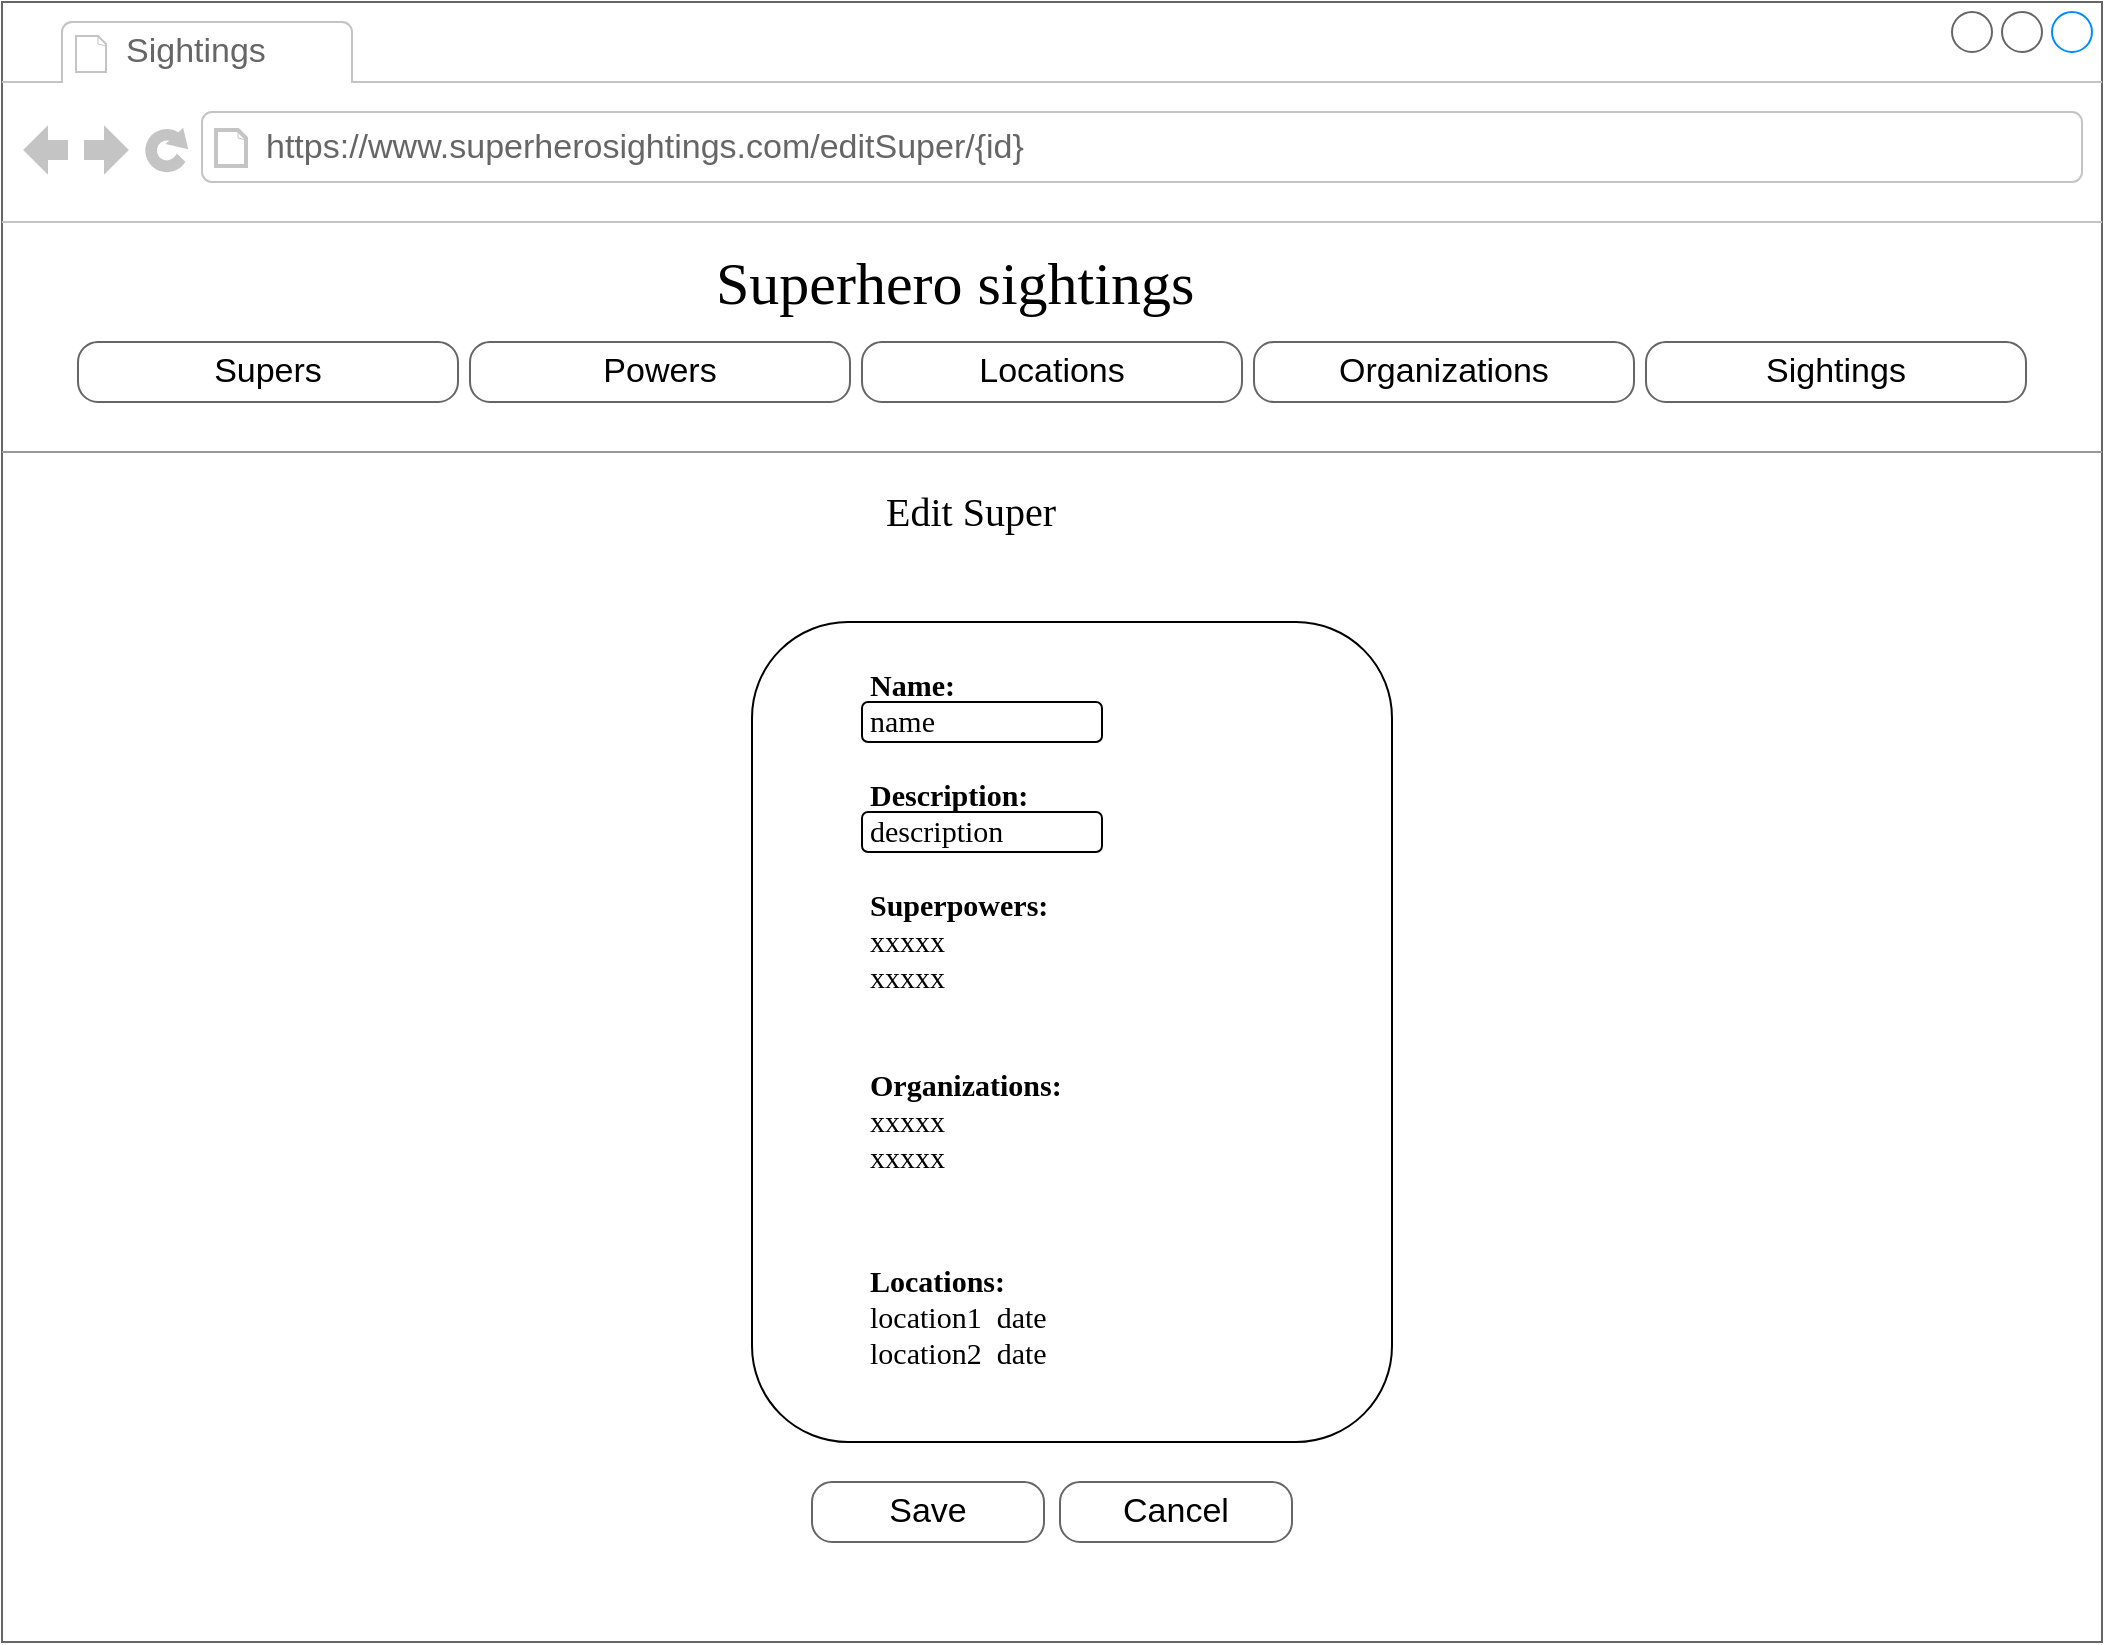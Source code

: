 <mxfile version="14.1.9" type="device"><diagram name="Page-1" id="2cc2dc42-3aac-f2a9-1cec-7a8b7cbee084"><mxGraphModel dx="1422" dy="794" grid="1" gridSize="10" guides="1" tooltips="1" connect="1" arrows="1" fold="1" page="1" pageScale="1" pageWidth="1100" pageHeight="850" background="#ffffff" math="0" shadow="0"><root><mxCell id="0"/><mxCell id="1" parent="0"/><mxCell id="7026571954dc6520-1" value="" style="strokeWidth=1;shadow=0;dashed=0;align=center;html=1;shape=mxgraph.mockup.containers.browserWindow;rSize=0;strokeColor=#666666;mainText=,;recursiveResize=0;rounded=0;labelBackgroundColor=none;fontFamily=Verdana;fontSize=12" parent="1" vertex="1"><mxGeometry x="10" y="10" width="1050" height="820" as="geometry"/></mxCell><mxCell id="7026571954dc6520-2" value="Sightings" style="strokeWidth=1;shadow=0;dashed=0;align=center;html=1;shape=mxgraph.mockup.containers.anchor;fontSize=17;fontColor=#666666;align=left;" parent="7026571954dc6520-1" vertex="1"><mxGeometry x="60" y="12" width="100" height="26" as="geometry"/></mxCell><mxCell id="7026571954dc6520-3" value="https://www.superherosightings.com/editSuper/{id}" style="strokeWidth=1;shadow=0;dashed=0;align=center;html=1;shape=mxgraph.mockup.containers.anchor;rSize=0;fontSize=17;fontColor=#666666;align=left;" parent="7026571954dc6520-1" vertex="1"><mxGeometry x="130" y="60" width="250" height="26" as="geometry"/></mxCell><mxCell id="7026571954dc6520-4" value="Superhero sightings" style="text;html=1;points=[];align=left;verticalAlign=top;spacingTop=-4;fontSize=30;fontFamily=Verdana" parent="7026571954dc6520-1" vertex="1"><mxGeometry x="355" y="120" width="340" height="50" as="geometry"/></mxCell><mxCell id="7026571954dc6520-15" value="" style="verticalLabelPosition=bottom;shadow=0;dashed=0;align=center;html=1;verticalAlign=top;strokeWidth=1;shape=mxgraph.mockup.markup.line;strokeColor=#999999;rounded=0;labelBackgroundColor=none;fillColor=#ffffff;fontFamily=Verdana;fontSize=12;fontColor=#000000;" parent="7026571954dc6520-1" vertex="1"><mxGeometry y="120" width="1050" height="210" as="geometry"/></mxCell><mxCell id="1FFnmIm4WuDAt7eWRF6D-5" value="Supers" style="strokeWidth=1;shadow=0;dashed=0;align=center;html=1;shape=mxgraph.mockup.buttons.button;strokeColor=#666666;mainText=;buttonStyle=round;fontSize=17;fontStyle=0;fillColor=none;whiteSpace=wrap;rounded=0;labelBackgroundColor=none;" parent="7026571954dc6520-1" vertex="1"><mxGeometry x="38" y="170" width="190" height="30" as="geometry"/></mxCell><mxCell id="1FFnmIm4WuDAt7eWRF6D-6" value="Powers" style="strokeWidth=1;shadow=0;dashed=0;align=center;html=1;shape=mxgraph.mockup.buttons.button;strokeColor=#666666;mainText=;buttonStyle=round;fontSize=17;fontStyle=0;fillColor=none;whiteSpace=wrap;rounded=0;labelBackgroundColor=none;" parent="7026571954dc6520-1" vertex="1"><mxGeometry x="234" y="170" width="190" height="30" as="geometry"/></mxCell><mxCell id="1FFnmIm4WuDAt7eWRF6D-7" value="Locations" style="strokeWidth=1;shadow=0;dashed=0;align=center;html=1;shape=mxgraph.mockup.buttons.button;strokeColor=#666666;mainText=;buttonStyle=round;fontSize=17;fontStyle=0;fillColor=none;whiteSpace=wrap;rounded=0;labelBackgroundColor=none;" parent="7026571954dc6520-1" vertex="1"><mxGeometry x="430" y="170" width="190" height="30" as="geometry"/></mxCell><mxCell id="1FFnmIm4WuDAt7eWRF6D-8" value="Organizations" style="strokeWidth=1;shadow=0;dashed=0;align=center;html=1;shape=mxgraph.mockup.buttons.button;strokeColor=#666666;mainText=;buttonStyle=round;fontSize=17;fontStyle=0;fillColor=none;whiteSpace=wrap;rounded=0;labelBackgroundColor=none;" parent="7026571954dc6520-1" vertex="1"><mxGeometry x="626" y="170" width="190" height="30" as="geometry"/></mxCell><mxCell id="1FFnmIm4WuDAt7eWRF6D-9" value="Sightings" style="strokeWidth=1;shadow=0;dashed=0;align=center;html=1;shape=mxgraph.mockup.buttons.button;strokeColor=#666666;mainText=;buttonStyle=round;fontSize=17;fontStyle=0;fillColor=none;whiteSpace=wrap;rounded=0;labelBackgroundColor=none;" parent="7026571954dc6520-1" vertex="1"><mxGeometry x="822" y="170" width="190" height="30" as="geometry"/></mxCell><mxCell id="1FFnmIm4WuDAt7eWRF6D-24" value="Edit Super" style="text;html=1;points=[];align=left;verticalAlign=top;spacingTop=-4;fontSize=20;fontFamily=Verdana" parent="7026571954dc6520-1" vertex="1"><mxGeometry x="440" y="240" width="170" height="30" as="geometry"/></mxCell><mxCell id="1FFnmIm4WuDAt7eWRF6D-32" value="&lt;b&gt;Name:&amp;nbsp;&lt;/b&gt;&lt;br&gt;name" style="text;html=1;points=[];align=left;verticalAlign=top;spacingTop=-4;fontSize=15;fontFamily=Verdana" parent="7026571954dc6520-1" vertex="1"><mxGeometry x="432" y="330" width="170" height="30" as="geometry"/></mxCell><mxCell id="1FFnmIm4WuDAt7eWRF6D-33" value="&lt;b&gt;Description:&lt;br&gt;&lt;/b&gt;description" style="text;html=1;points=[];align=left;verticalAlign=top;spacingTop=-4;fontSize=15;fontFamily=Verdana" parent="7026571954dc6520-1" vertex="1"><mxGeometry x="432" y="385" width="170" height="30" as="geometry"/></mxCell><mxCell id="445DHlsF1RTjqrTDyRUp-1" value="Save" style="strokeWidth=1;shadow=0;dashed=0;align=center;html=1;shape=mxgraph.mockup.buttons.button;strokeColor=#666666;mainText=;buttonStyle=round;fontSize=17;fontStyle=0;fillColor=none;whiteSpace=wrap;rounded=0;labelBackgroundColor=none;" parent="7026571954dc6520-1" vertex="1"><mxGeometry x="405" y="740" width="116" height="30" as="geometry"/></mxCell><mxCell id="445DHlsF1RTjqrTDyRUp-2" value="Cancel" style="strokeWidth=1;shadow=0;dashed=0;align=center;html=1;shape=mxgraph.mockup.buttons.button;strokeColor=#666666;mainText=;buttonStyle=round;fontSize=17;fontStyle=0;fillColor=none;whiteSpace=wrap;rounded=0;labelBackgroundColor=none;" parent="7026571954dc6520-1" vertex="1"><mxGeometry x="529" y="740" width="116" height="30" as="geometry"/></mxCell><mxCell id="4ZIxJMLWynfcIslJQRrj-4" value="&lt;b&gt;Superpowers:&lt;br&gt;&lt;/b&gt;xxxxx&amp;nbsp; &amp;nbsp; &amp;nbsp;&lt;br&gt;xxxxx&amp;nbsp; &amp;nbsp; &amp;nbsp;" style="text;html=1;points=[];align=left;verticalAlign=top;spacingTop=-4;fontSize=15;fontFamily=Verdana" parent="7026571954dc6520-1" vertex="1"><mxGeometry x="432" y="440" width="170" height="30" as="geometry"/></mxCell><mxCell id="4ZIxJMLWynfcIslJQRrj-9" value="&lt;b&gt;Organizations:&lt;br&gt;&lt;/b&gt;xxxxx&amp;nbsp; &amp;nbsp; &amp;nbsp;&lt;br&gt;xxxxx&amp;nbsp; &amp;nbsp; &amp;nbsp;" style="text;html=1;points=[];align=left;verticalAlign=top;spacingTop=-4;fontSize=15;fontFamily=Verdana" parent="7026571954dc6520-1" vertex="1"><mxGeometry x="432" y="530" width="170" height="30" as="geometry"/></mxCell><mxCell id="4ZIxJMLWynfcIslJQRrj-11" value="&lt;b&gt;Locations:&lt;br&gt;&lt;/b&gt;location1&amp;nbsp; date&amp;nbsp;&lt;br&gt;location2&amp;nbsp; date&amp;nbsp;" style="text;html=1;points=[];align=left;verticalAlign=top;spacingTop=-4;fontSize=15;fontFamily=Verdana" parent="7026571954dc6520-1" vertex="1"><mxGeometry x="432" y="628" width="170" height="30" as="geometry"/></mxCell><mxCell id="4ZIxJMLWynfcIslJQRrj-13" value="" style="rounded=1;whiteSpace=wrap;html=1;glass=0;fillColor=none;" parent="7026571954dc6520-1" vertex="1"><mxGeometry x="430" y="350" width="120" height="20" as="geometry"/></mxCell><mxCell id="4ZIxJMLWynfcIslJQRrj-14" value="" style="rounded=1;whiteSpace=wrap;html=1;glass=0;fillColor=none;" parent="7026571954dc6520-1" vertex="1"><mxGeometry x="430" y="405" width="120" height="20" as="geometry"/></mxCell><mxCell id="GYuxQ_zObN285wNMQDMZ-1" value="" style="rounded=1;whiteSpace=wrap;html=1;glass=0;fillColor=none;" vertex="1" parent="1"><mxGeometry x="385" y="320" width="320" height="410" as="geometry"/></mxCell></root></mxGraphModel></diagram></mxfile>